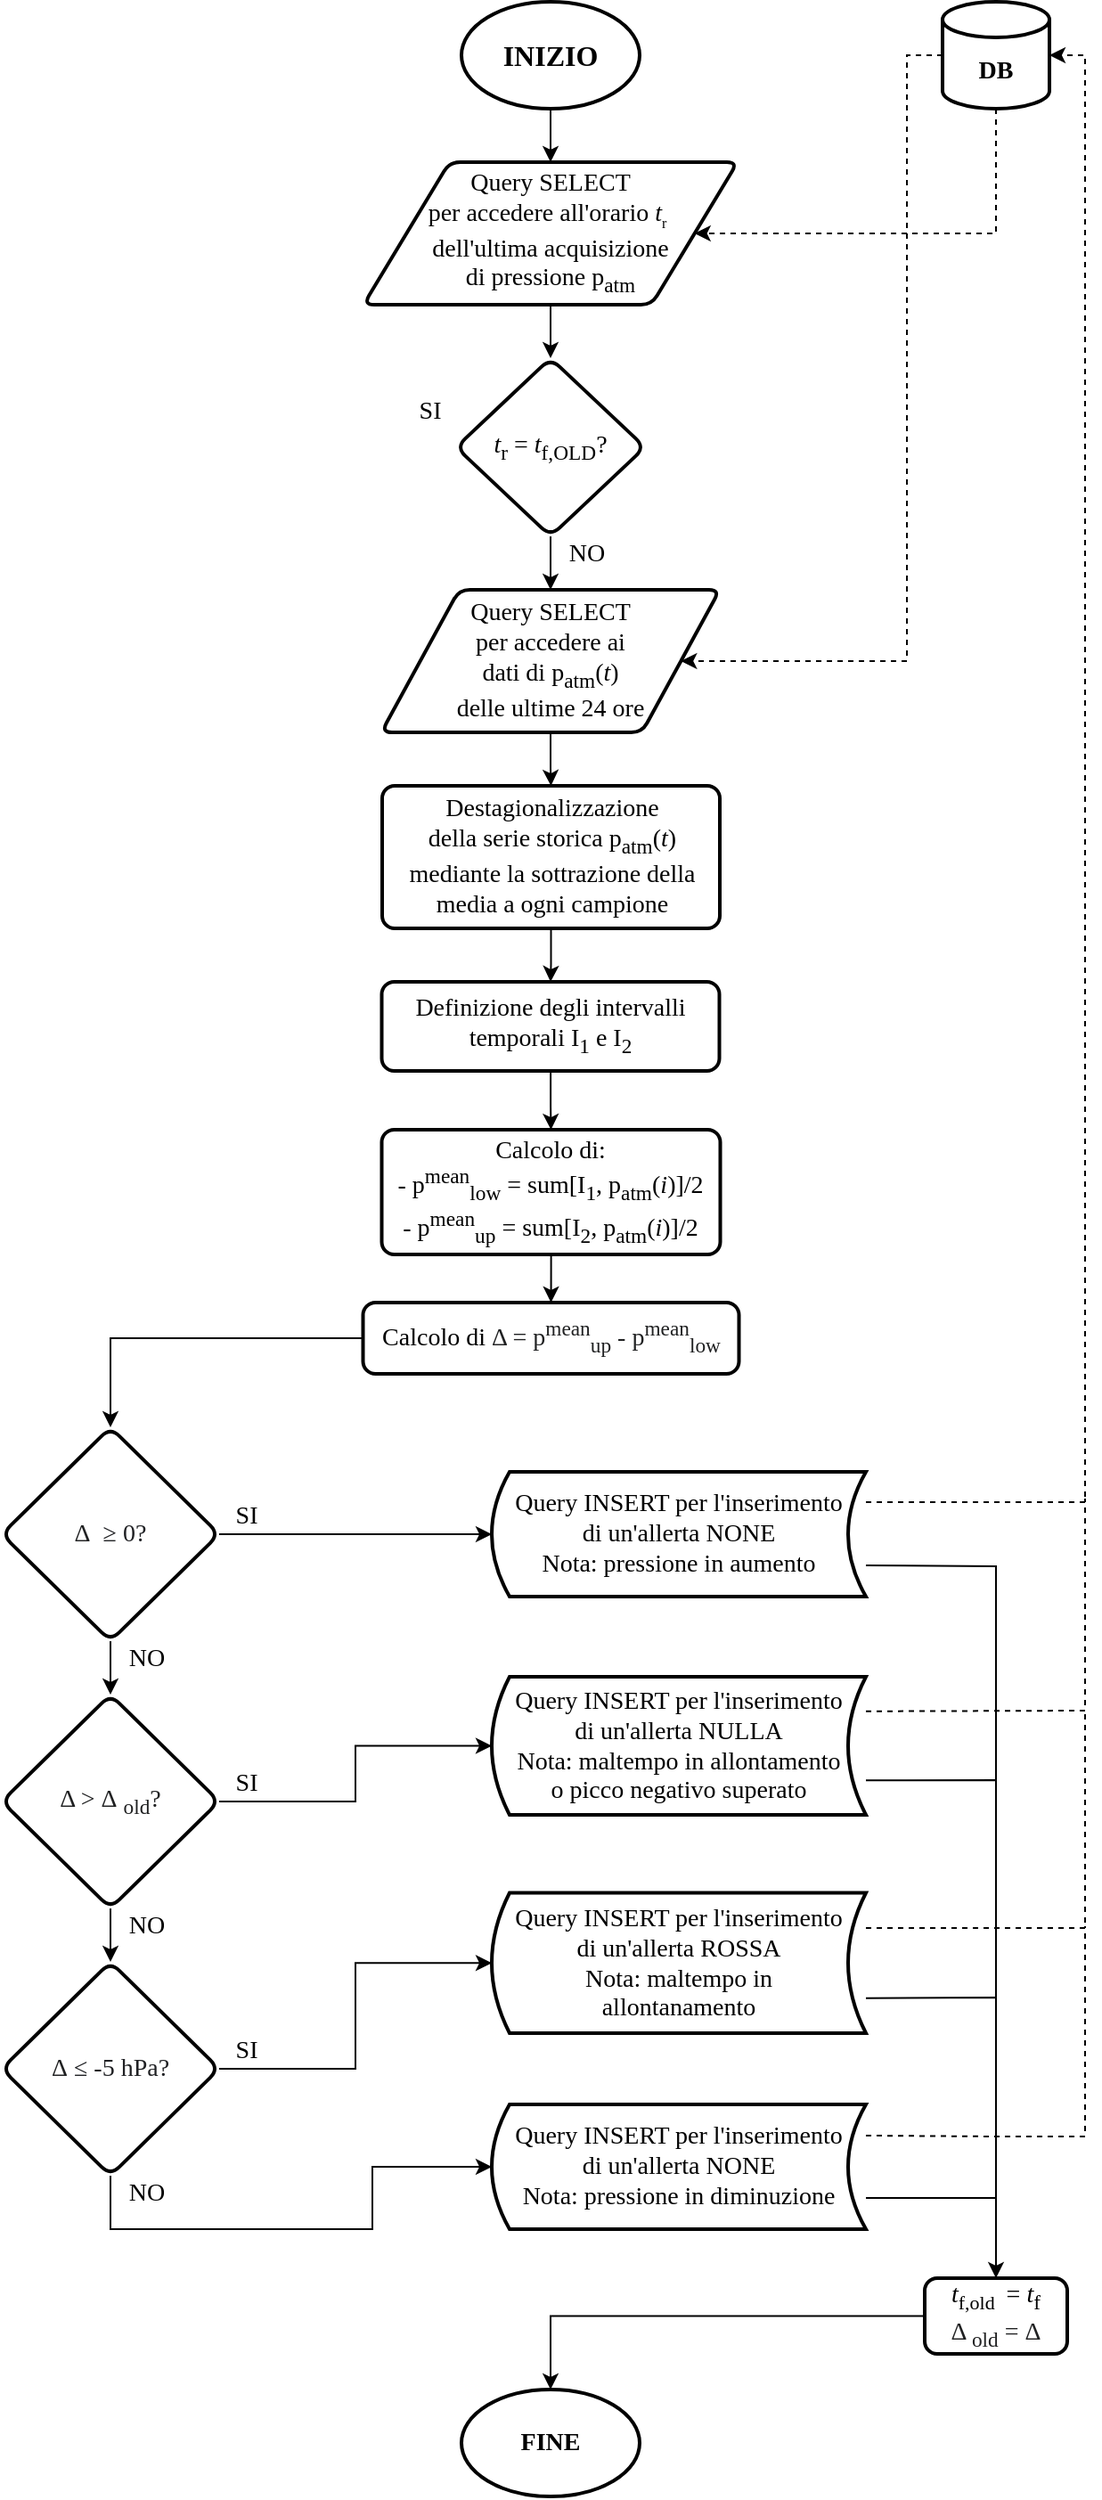 <mxfile version="16.5.1" type="device"><diagram id="pT5pOiQ9adO0YICl3Jg0" name="Page-1"><mxGraphModel dx="1038" dy="689" grid="1" gridSize="10" guides="1" tooltips="1" connect="1" arrows="1" fold="1" page="1" pageScale="1" pageWidth="840" pageHeight="1445" math="1" shadow="0"><root><mxCell id="0"/><mxCell id="1" parent="0"/><mxCell id="qoZtQiTCbEtaxcydee1H-1" style="edgeStyle=orthogonalEdgeStyle;rounded=0;orthogonalLoop=1;jettySize=auto;html=1;entryX=0.5;entryY=0;entryDx=0;entryDy=0;fontSize=8;" edge="1" parent="1" source="b9Vd27mwzzX-PsxDTFBJ-1" target="b9Vd27mwzzX-PsxDTFBJ-8"><mxGeometry relative="1" as="geometry"/></mxCell><mxCell id="b9Vd27mwzzX-PsxDTFBJ-1" value="&lt;font face=&quot;Times New Roman&quot; size=&quot;3&quot;&gt;&lt;b&gt;INIZIO&lt;/b&gt;&lt;/font&gt;" style="strokeWidth=2;html=1;shape=mxgraph.flowchart.start_1;whiteSpace=wrap;" parent="1" vertex="1"><mxGeometry x="370" y="20" width="100" height="60" as="geometry"/></mxCell><mxCell id="qoZtQiTCbEtaxcydee1H-3" style="edgeStyle=orthogonalEdgeStyle;rounded=0;orthogonalLoop=1;jettySize=auto;html=1;entryX=1;entryY=0.5;entryDx=0;entryDy=0;fontFamily=Times New Roman;fontSize=14;dashed=1;" edge="1" parent="1" source="b9Vd27mwzzX-PsxDTFBJ-2" target="b9Vd27mwzzX-PsxDTFBJ-8"><mxGeometry relative="1" as="geometry"><Array as="points"><mxPoint x="670" y="150"/></Array></mxGeometry></mxCell><mxCell id="qoZtQiTCbEtaxcydee1H-4" style="edgeStyle=orthogonalEdgeStyle;rounded=0;orthogonalLoop=1;jettySize=auto;html=1;entryX=1;entryY=0.5;entryDx=0;entryDy=0;fontFamily=Times New Roman;fontSize=14;dashed=1;" edge="1" parent="1" source="b9Vd27mwzzX-PsxDTFBJ-2" target="b9Vd27mwzzX-PsxDTFBJ-20"><mxGeometry relative="1" as="geometry"><Array as="points"><mxPoint x="620" y="50"/><mxPoint x="620" y="390"/></Array></mxGeometry></mxCell><mxCell id="b9Vd27mwzzX-PsxDTFBJ-2" value="&lt;br&gt;&lt;b&gt;DB&lt;/b&gt;" style="strokeWidth=2;html=1;shape=mxgraph.flowchart.database;whiteSpace=wrap;fontFamily=Times New Roman;fontSize=14;" parent="1" vertex="1"><mxGeometry x="640" y="20" width="60" height="60" as="geometry"/></mxCell><mxCell id="b9Vd27mwzzX-PsxDTFBJ-12" style="edgeStyle=orthogonalEdgeStyle;rounded=0;orthogonalLoop=1;jettySize=auto;html=1;entryX=0.5;entryY=0;entryDx=0;entryDy=0;fontFamily=Times New Roman;fontSize=14;" parent="1" source="b9Vd27mwzzX-PsxDTFBJ-8" target="b9Vd27mwzzX-PsxDTFBJ-11" edge="1"><mxGeometry relative="1" as="geometry"/></mxCell><mxCell id="b9Vd27mwzzX-PsxDTFBJ-8" value="Query SELECT &lt;br&gt;per accedere all'orario&amp;nbsp;&lt;i&gt;t&lt;/i&gt;&lt;sub&gt;&lt;font style=&quot;font-size: 8px&quot;&gt;r&lt;/font&gt;&lt;/sub&gt;&amp;nbsp;&lt;br&gt;dell'ultima acquisizione &lt;br&gt;di pressione p&lt;sub&gt;atm&lt;/sub&gt;" style="shape=parallelogram;html=1;strokeWidth=2;perimeter=parallelogramPerimeter;whiteSpace=wrap;rounded=1;arcSize=12;size=0.23;fontFamily=Times New Roman;fontSize=14;" parent="1" vertex="1"><mxGeometry x="315" y="110" width="210" height="80" as="geometry"/></mxCell><mxCell id="b9Vd27mwzzX-PsxDTFBJ-21" style="edgeStyle=orthogonalEdgeStyle;rounded=0;orthogonalLoop=1;jettySize=auto;html=1;exitX=0.5;exitY=1;exitDx=0;exitDy=0;entryX=0.5;entryY=0;entryDx=0;entryDy=0;fontFamily=Times New Roman;fontSize=14;" parent="1" source="b9Vd27mwzzX-PsxDTFBJ-11" target="b9Vd27mwzzX-PsxDTFBJ-20" edge="1"><mxGeometry relative="1" as="geometry"/></mxCell><mxCell id="b9Vd27mwzzX-PsxDTFBJ-11" value="&lt;font face=&quot;Times New Roman&quot;&gt;&lt;span style=&quot;font-size: 14px&quot;&gt;&lt;i&gt;t&lt;/i&gt;&lt;sub&gt;r&lt;/sub&gt;&amp;nbsp;= &lt;i&gt;t&lt;/i&gt;&lt;sub&gt;f,OLD&lt;/sub&gt;?&lt;/span&gt;&lt;/font&gt;" style="rhombus;whiteSpace=wrap;html=1;rounded=1;arcSize=14;strokeWidth=2;" parent="1" vertex="1"><mxGeometry x="367" y="220" width="106" height="100" as="geometry"/></mxCell><mxCell id="b9Vd27mwzzX-PsxDTFBJ-19" value="SI" style="text;html=1;align=center;verticalAlign=middle;resizable=0;points=[];autosize=1;strokeColor=none;fillColor=none;fontSize=14;fontFamily=Times New Roman;" parent="1" vertex="1"><mxGeometry x="337" y="240" width="30" height="20" as="geometry"/></mxCell><mxCell id="b9Vd27mwzzX-PsxDTFBJ-25" style="edgeStyle=orthogonalEdgeStyle;rounded=0;orthogonalLoop=1;jettySize=auto;html=1;entryX=0.5;entryY=0;entryDx=0;entryDy=0;fontFamily=Times New Roman;fontSize=14;" parent="1" source="b9Vd27mwzzX-PsxDTFBJ-20" target="b9Vd27mwzzX-PsxDTFBJ-24" edge="1"><mxGeometry relative="1" as="geometry"/></mxCell><mxCell id="b9Vd27mwzzX-PsxDTFBJ-20" value="Query SELECT&lt;br&gt;per accedere ai&lt;br&gt;dati di p&lt;sub&gt;atm&lt;/sub&gt;(&lt;i&gt;t&lt;/i&gt;)&lt;br&gt;delle ultime 24 ore" style="shape=parallelogram;html=1;strokeWidth=2;perimeter=parallelogramPerimeter;whiteSpace=wrap;rounded=1;arcSize=12;size=0.23;fontFamily=Times New Roman;fontSize=14;" parent="1" vertex="1"><mxGeometry x="325" y="350" width="190" height="80" as="geometry"/></mxCell><mxCell id="b9Vd27mwzzX-PsxDTFBJ-23" value="NO" style="text;html=1;align=center;verticalAlign=middle;resizable=0;points=[];autosize=1;strokeColor=none;fillColor=none;fontSize=14;fontFamily=Times New Roman;" parent="1" vertex="1"><mxGeometry x="420" y="320" width="40" height="20" as="geometry"/></mxCell><mxCell id="b9Vd27mwzzX-PsxDTFBJ-29" style="edgeStyle=orthogonalEdgeStyle;rounded=0;orthogonalLoop=1;jettySize=auto;html=1;entryX=0.5;entryY=0;entryDx=0;entryDy=0;fontFamily=Times New Roman;fontSize=14;" parent="1" source="b9Vd27mwzzX-PsxDTFBJ-24" target="b9Vd27mwzzX-PsxDTFBJ-28" edge="1"><mxGeometry relative="1" as="geometry"/></mxCell><mxCell id="b9Vd27mwzzX-PsxDTFBJ-24" value="Destagionalizzazione&lt;br&gt;della serie storica p&lt;sub&gt;atm&lt;/sub&gt;(&lt;i&gt;t&lt;/i&gt;)&lt;br&gt;mediante la sottrazione della media a ogni campione" style="rounded=1;whiteSpace=wrap;html=1;absoluteArcSize=1;arcSize=14;strokeWidth=2;fontFamily=Times New Roman;fontSize=14;" parent="1" vertex="1"><mxGeometry x="325.5" y="460" width="189.5" height="80" as="geometry"/></mxCell><mxCell id="b9Vd27mwzzX-PsxDTFBJ-31" style="edgeStyle=orthogonalEdgeStyle;rounded=0;orthogonalLoop=1;jettySize=auto;html=1;entryX=0.5;entryY=0;entryDx=0;entryDy=0;fontFamily=Times New Roman;fontSize=11;" parent="1" source="b9Vd27mwzzX-PsxDTFBJ-28" target="b9Vd27mwzzX-PsxDTFBJ-30" edge="1"><mxGeometry relative="1" as="geometry"/></mxCell><mxCell id="b9Vd27mwzzX-PsxDTFBJ-28" value="Definizione degli intervalli temporali I&lt;sub&gt;1&lt;/sub&gt;&amp;nbsp;e I&lt;sub&gt;2&lt;/sub&gt;" style="rounded=1;whiteSpace=wrap;html=1;absoluteArcSize=1;arcSize=14;strokeWidth=2;fontFamily=Times New Roman;fontSize=14;" parent="1" vertex="1"><mxGeometry x="325.25" y="570" width="189.5" height="50" as="geometry"/></mxCell><mxCell id="b9Vd27mwzzX-PsxDTFBJ-34" style="edgeStyle=orthogonalEdgeStyle;rounded=0;orthogonalLoop=1;jettySize=auto;html=1;entryX=0.5;entryY=0;entryDx=0;entryDy=0;fontFamily=Times New Roman;fontSize=14;" parent="1" source="b9Vd27mwzzX-PsxDTFBJ-30" target="b9Vd27mwzzX-PsxDTFBJ-33" edge="1"><mxGeometry relative="1" as="geometry"/></mxCell><mxCell id="b9Vd27mwzzX-PsxDTFBJ-30" value="Calcolo di:&lt;br&gt;- p&lt;sup&gt;mean&lt;/sup&gt;&lt;sub&gt;low&lt;/sub&gt;&amp;nbsp;= sum[I&lt;sub&gt;1&lt;/sub&gt;, p&lt;sub&gt;atm&lt;/sub&gt;(&lt;i&gt;i&lt;/i&gt;)]/2&lt;br&gt;- p&lt;sup&gt;mean&lt;/sup&gt;&lt;sub&gt;up&lt;/sub&gt;&amp;nbsp;= sum[I&lt;sub&gt;2&lt;/sub&gt;, p&lt;sub&gt;atm&lt;/sub&gt;(&lt;i&gt;i&lt;/i&gt;)]/2" style="rounded=1;whiteSpace=wrap;html=1;absoluteArcSize=1;arcSize=14;strokeWidth=2;fontFamily=Times New Roman;fontSize=14;" parent="1" vertex="1"><mxGeometry x="325.25" y="653" width="190" height="70" as="geometry"/></mxCell><mxCell id="b9Vd27mwzzX-PsxDTFBJ-79" style="edgeStyle=orthogonalEdgeStyle;rounded=0;orthogonalLoop=1;jettySize=auto;html=1;entryX=0.5;entryY=0;entryDx=0;entryDy=0;fontFamily=Times New Roman;fontSize=14;" parent="1" source="b9Vd27mwzzX-PsxDTFBJ-33" target="b9Vd27mwzzX-PsxDTFBJ-73" edge="1"><mxGeometry relative="1" as="geometry"/></mxCell><mxCell id="b9Vd27mwzzX-PsxDTFBJ-33" value="&lt;font&gt;&lt;span style=&quot;font-size: 14px&quot;&gt;Calcolo di&amp;nbsp;&lt;/span&gt;&lt;span style=&quot;color: rgb(32 , 33 , 34) ; text-align: left ; background-color: rgb(255 , 255 , 255)&quot;&gt;&lt;span style=&quot;font-size: 14px&quot;&gt;Δ = p&lt;sup&gt;mean&lt;/sup&gt;&lt;sub&gt;up&lt;/sub&gt;&amp;nbsp;- p&lt;sup&gt;mean&lt;/sup&gt;&lt;sub&gt;low&lt;/sub&gt;&lt;/span&gt;&lt;/span&gt;&lt;br&gt;&lt;/font&gt;" style="rounded=1;whiteSpace=wrap;html=1;absoluteArcSize=1;arcSize=14;strokeWidth=2;fontFamily=Times New Roman;fontSize=11;" parent="1" vertex="1"><mxGeometry x="314.75" y="750" width="211" height="40" as="geometry"/></mxCell><mxCell id="b9Vd27mwzzX-PsxDTFBJ-58" style="edgeStyle=orthogonalEdgeStyle;rounded=0;orthogonalLoop=1;jettySize=auto;html=1;entryX=0.5;entryY=0;entryDx=0;entryDy=0;fontFamily=Times New Roman;fontSize=14;" parent="1" source="b9Vd27mwzzX-PsxDTFBJ-45" target="b9Vd27mwzzX-PsxDTFBJ-57" edge="1"><mxGeometry relative="1" as="geometry"/></mxCell><mxCell id="qoZtQiTCbEtaxcydee1H-9" style="edgeStyle=orthogonalEdgeStyle;rounded=0;orthogonalLoop=1;jettySize=auto;html=1;entryX=0;entryY=0.5;entryDx=0;entryDy=0;fontFamily=Times New Roman;fontSize=14;" edge="1" parent="1" source="b9Vd27mwzzX-PsxDTFBJ-45" target="qoZtQiTCbEtaxcydee1H-8"><mxGeometry relative="1" as="geometry"/></mxCell><mxCell id="b9Vd27mwzzX-PsxDTFBJ-45" value="&lt;span style=&quot;color: rgb(32 , 33 , 34) ; font-size: 14px ; text-align: left ; background-color: rgb(255 , 255 , 255)&quot;&gt;Δ &amp;gt;&lt;/span&gt;&lt;span style=&quot;color: rgb(32 , 33 , 36) ; font-size: 14px ; text-align: left ; background-color: rgb(255 , 255 , 255)&quot;&gt;&amp;nbsp;&lt;/span&gt;&lt;span style=&quot;color: rgb(32 , 33 , 34) ; font-size: 14px ; text-align: left ; background-color: rgb(255 , 255 , 255)&quot;&gt;Δ&amp;nbsp;&lt;sub&gt;old&lt;/sub&gt;?&lt;/span&gt;" style="rhombus;whiteSpace=wrap;html=1;fontSize=11;fontFamily=Times New Roman;rounded=1;arcSize=14;strokeWidth=2;align=center;" parent="1" vertex="1"><mxGeometry x="112" y="970" width="122" height="120" as="geometry"/></mxCell><mxCell id="b9Vd27mwzzX-PsxDTFBJ-51" value="SI" style="text;html=1;align=center;verticalAlign=middle;resizable=0;points=[];autosize=1;strokeColor=none;fillColor=none;fontSize=14;fontFamily=Times New Roman;" parent="1" vertex="1"><mxGeometry x="234" y="1010" width="30" height="20" as="geometry"/></mxCell><mxCell id="qoZtQiTCbEtaxcydee1H-12" style="edgeStyle=orthogonalEdgeStyle;rounded=0;orthogonalLoop=1;jettySize=auto;html=1;entryX=0;entryY=0.5;entryDx=0;entryDy=0;fontFamily=Times New Roman;fontSize=14;" edge="1" parent="1" source="b9Vd27mwzzX-PsxDTFBJ-57" target="qoZtQiTCbEtaxcydee1H-11"><mxGeometry relative="1" as="geometry"/></mxCell><mxCell id="qoZtQiTCbEtaxcydee1H-18" style="edgeStyle=orthogonalEdgeStyle;rounded=0;orthogonalLoop=1;jettySize=auto;html=1;entryX=0;entryY=0.5;entryDx=0;entryDy=0;fontFamily=Times New Roman;fontSize=14;" edge="1" parent="1" source="b9Vd27mwzzX-PsxDTFBJ-57" target="qoZtQiTCbEtaxcydee1H-16"><mxGeometry relative="1" as="geometry"><Array as="points"><mxPoint x="173" y="1270"/><mxPoint x="320" y="1270"/><mxPoint x="320" y="1235"/></Array></mxGeometry></mxCell><mxCell id="b9Vd27mwzzX-PsxDTFBJ-57" value="&lt;span style=&quot;font-size: 14px ; color: rgb(32 , 33 , 34) ; text-align: left ; background-color: rgb(255 , 255 , 255)&quot;&gt;Δ&amp;nbsp;&lt;/span&gt;&lt;span style=&quot;font-size: 14px ; color: rgb(32 , 33 , 36) ; text-align: left ; background-color: rgb(255 , 255 , 255)&quot;&gt;≤ -5 hPa?&lt;/span&gt;" style="rhombus;whiteSpace=wrap;html=1;fontSize=11;fontFamily=Times New Roman;rounded=1;arcSize=14;strokeWidth=2;align=center;" parent="1" vertex="1"><mxGeometry x="112" y="1120" width="122" height="120" as="geometry"/></mxCell><mxCell id="b9Vd27mwzzX-PsxDTFBJ-61" value="NO" style="text;html=1;align=center;verticalAlign=middle;resizable=0;points=[];autosize=1;strokeColor=none;fillColor=none;fontSize=14;fontFamily=Times New Roman;" parent="1" vertex="1"><mxGeometry x="173" y="1090" width="40" height="20" as="geometry"/></mxCell><mxCell id="b9Vd27mwzzX-PsxDTFBJ-62" value="SI" style="text;html=1;align=center;verticalAlign=middle;resizable=0;points=[];autosize=1;strokeColor=none;fillColor=none;fontSize=14;fontFamily=Times New Roman;" parent="1" vertex="1"><mxGeometry x="234" y="1160" width="30" height="20" as="geometry"/></mxCell><mxCell id="b9Vd27mwzzX-PsxDTFBJ-72" value="NO" style="text;html=1;align=center;verticalAlign=middle;resizable=0;points=[];autosize=1;strokeColor=none;fillColor=none;fontSize=14;fontFamily=Times New Roman;" parent="1" vertex="1"><mxGeometry x="173" y="1240" width="40" height="20" as="geometry"/></mxCell><mxCell id="b9Vd27mwzzX-PsxDTFBJ-76" style="edgeStyle=orthogonalEdgeStyle;rounded=0;orthogonalLoop=1;jettySize=auto;html=1;entryX=0.5;entryY=0;entryDx=0;entryDy=0;fontFamily=Times New Roman;fontSize=14;" parent="1" source="b9Vd27mwzzX-PsxDTFBJ-73" target="b9Vd27mwzzX-PsxDTFBJ-45" edge="1"><mxGeometry relative="1" as="geometry"/></mxCell><mxCell id="qoZtQiTCbEtaxcydee1H-6" style="edgeStyle=orthogonalEdgeStyle;rounded=0;orthogonalLoop=1;jettySize=auto;html=1;entryX=0;entryY=0.5;entryDx=0;entryDy=0;fontFamily=Times New Roman;fontSize=14;" edge="1" parent="1" source="b9Vd27mwzzX-PsxDTFBJ-73"><mxGeometry relative="1" as="geometry"><mxPoint x="387" y="880" as="targetPoint"/></mxGeometry></mxCell><mxCell id="b9Vd27mwzzX-PsxDTFBJ-73" value="&lt;font style=&quot;font-size: 14px&quot;&gt;&lt;span style=&quot;color: rgb(32 , 33 , 34) ; text-align: left ; background-color: rgb(255 , 255 , 255)&quot;&gt;Δ&amp;nbsp;&amp;nbsp;&lt;/span&gt;&lt;span style=&quot;color: rgb(32 , 33 , 36) ; text-align: left ; background-color: rgb(255 , 255 , 255)&quot;&gt;≥ 0?&lt;/span&gt;&lt;/font&gt;" style="rhombus;whiteSpace=wrap;html=1;fontSize=11;fontFamily=Times New Roman;rounded=1;arcSize=14;strokeWidth=2;align=center;" parent="1" vertex="1"><mxGeometry x="112" y="820" width="122" height="120" as="geometry"/></mxCell><mxCell id="b9Vd27mwzzX-PsxDTFBJ-80" value="SI" style="text;html=1;align=center;verticalAlign=middle;resizable=0;points=[];autosize=1;strokeColor=none;fillColor=none;fontSize=14;fontFamily=Times New Roman;" parent="1" vertex="1"><mxGeometry x="234" y="860" width="30" height="20" as="geometry"/></mxCell><mxCell id="b9Vd27mwzzX-PsxDTFBJ-81" value="NO" style="text;html=1;align=center;verticalAlign=middle;resizable=0;points=[];autosize=1;strokeColor=none;fillColor=none;fontSize=14;fontFamily=Times New Roman;" parent="1" vertex="1"><mxGeometry x="173" y="940" width="40" height="20" as="geometry"/></mxCell><mxCell id="qoZtQiTCbEtaxcydee1H-23" style="edgeStyle=orthogonalEdgeStyle;rounded=0;orthogonalLoop=1;jettySize=auto;html=1;entryX=0.5;entryY=0;entryDx=0;entryDy=0;entryPerimeter=0;fontFamily=Times New Roman;fontSize=14;" edge="1" parent="1" source="b9Vd27mwzzX-PsxDTFBJ-83" target="qoZtQiTCbEtaxcydee1H-21"><mxGeometry relative="1" as="geometry"/></mxCell><mxCell id="b9Vd27mwzzX-PsxDTFBJ-83" value="&lt;i&gt;t&lt;/i&gt;&lt;font style=&quot;vertical-align: sub ; font-size: 11px&quot;&gt;f,old&lt;/font&gt;&lt;font style=&quot;vertical-align: sub&quot;&gt;&amp;nbsp;&lt;/font&gt;&lt;font&gt;&lt;sub&gt;&amp;nbsp;&lt;/sub&gt;=&amp;nbsp;&lt;i&gt;t&lt;/i&gt;&lt;sub&gt;f&lt;br&gt;&lt;/sub&gt;&amp;nbsp;&lt;/font&gt;&lt;span style=&quot;color: rgb(32 , 33 , 34) ; text-align: left ; background-color: rgb(255 , 255 , 255)&quot;&gt;Δ &lt;sub&gt;old&lt;/sub&gt;&amp;nbsp;=&amp;nbsp;&lt;/span&gt;&lt;span style=&quot;color: rgb(32 , 33 , 34) ; text-align: left ; background-color: rgb(255 , 255 , 255)&quot;&gt;Δ&amp;nbsp;&lt;/span&gt;" style="rounded=1;whiteSpace=wrap;html=1;absoluteArcSize=1;arcSize=14;strokeWidth=2;fontFamily=Times New Roman;fontSize=14;" parent="1" vertex="1"><mxGeometry x="630" y="1297.5" width="80" height="42.5" as="geometry"/></mxCell><mxCell id="qoZtQiTCbEtaxcydee1H-7" style="edgeStyle=orthogonalEdgeStyle;rounded=0;orthogonalLoop=1;jettySize=auto;html=1;fontFamily=Times New Roman;fontSize=14;entryX=1;entryY=0.5;entryDx=0;entryDy=0;entryPerimeter=0;dashed=1;" edge="1" parent="1" target="b9Vd27mwzzX-PsxDTFBJ-2"><mxGeometry relative="1" as="geometry"><mxPoint x="710" y="50" as="targetPoint"/><mxPoint x="597" y="862" as="sourcePoint"/><Array as="points"><mxPoint x="720" y="862"/><mxPoint x="720" y="50"/></Array></mxGeometry></mxCell><mxCell id="qoZtQiTCbEtaxcydee1H-8" value="Query INSERT per l'inserimento &lt;br&gt;di un'allerta NULLA&lt;br&gt;Nota: maltempo in allontamento &lt;br&gt;o picco negativo superato" style="shape=dataStorage;whiteSpace=wrap;html=1;fixedSize=1;fontFamily=Times New Roman;fontSize=14;size=10;strokeWidth=2;" vertex="1" parent="1"><mxGeometry x="387" y="960" width="210" height="77.5" as="geometry"/></mxCell><mxCell id="qoZtQiTCbEtaxcydee1H-11" value="Query INSERT per l'inserimento &lt;br&gt;di un'allerta ROSSA&lt;br&gt;Nota: maltempo in &lt;br&gt;allontanamento" style="shape=dataStorage;whiteSpace=wrap;html=1;fixedSize=1;fontFamily=Times New Roman;fontSize=14;size=10;strokeWidth=2;" vertex="1" parent="1"><mxGeometry x="387" y="1081.25" width="210" height="78.75" as="geometry"/></mxCell><mxCell id="qoZtQiTCbEtaxcydee1H-14" value="" style="endArrow=none;dashed=1;html=1;rounded=0;fontFamily=Times New Roman;fontSize=14;exitX=1;exitY=0.25;exitDx=0;exitDy=0;" edge="1" parent="1" source="qoZtQiTCbEtaxcydee1H-8"><mxGeometry width="50" height="50" relative="1" as="geometry"><mxPoint x="660" y="970" as="sourcePoint"/><mxPoint x="720" y="860" as="targetPoint"/><Array as="points"><mxPoint x="720" y="979"/></Array></mxGeometry></mxCell><mxCell id="qoZtQiTCbEtaxcydee1H-15" value="" style="endArrow=none;dashed=1;html=1;rounded=0;fontFamily=Times New Roman;fontSize=14;exitX=1;exitY=0.25;exitDx=0;exitDy=0;" edge="1" parent="1" source="qoZtQiTCbEtaxcydee1H-11"><mxGeometry width="50" height="50" relative="1" as="geometry"><mxPoint x="660" y="1120" as="sourcePoint"/><mxPoint x="720" y="980" as="targetPoint"/><Array as="points"><mxPoint x="720" y="1101"/></Array></mxGeometry></mxCell><mxCell id="qoZtQiTCbEtaxcydee1H-39" style="edgeStyle=orthogonalEdgeStyle;rounded=0;orthogonalLoop=1;jettySize=auto;html=1;exitX=1;exitY=0.75;exitDx=0;exitDy=0;entryX=0.5;entryY=0;entryDx=0;entryDy=0;fontFamily=Times New Roman;fontSize=14;" edge="1" parent="1" source="qoZtQiTCbEtaxcydee1H-16" target="b9Vd27mwzzX-PsxDTFBJ-83"><mxGeometry relative="1" as="geometry"/></mxCell><mxCell id="qoZtQiTCbEtaxcydee1H-16" value="Query INSERT per l'inserimento &lt;br&gt;di un'allerta NONE&lt;br&gt;Nota: pressione in diminuzione" style="shape=dataStorage;whiteSpace=wrap;html=1;fixedSize=1;fontFamily=Times New Roman;fontSize=14;size=10;strokeWidth=2;" vertex="1" parent="1"><mxGeometry x="387" y="1200" width="210" height="70" as="geometry"/></mxCell><mxCell id="qoZtQiTCbEtaxcydee1H-19" value="" style="endArrow=none;dashed=1;html=1;rounded=0;fontFamily=Times New Roman;fontSize=14;exitX=1;exitY=0.25;exitDx=0;exitDy=0;" edge="1" parent="1" source="qoZtQiTCbEtaxcydee1H-16"><mxGeometry width="50" height="50" relative="1" as="geometry"><mxPoint x="690" y="1250" as="sourcePoint"/><mxPoint x="720" y="1100" as="targetPoint"/><Array as="points"><mxPoint x="670" y="1218"/><mxPoint x="720" y="1218"/></Array></mxGeometry></mxCell><mxCell id="qoZtQiTCbEtaxcydee1H-20" value="Query INSERT per l'inserimento &lt;br&gt;di un'allerta NONE&lt;br&gt;Nota: pressione in aumento" style="shape=dataStorage;whiteSpace=wrap;html=1;fixedSize=1;fontFamily=Times New Roman;fontSize=14;size=10;strokeWidth=2;" vertex="1" parent="1"><mxGeometry x="387" y="845" width="210" height="70" as="geometry"/></mxCell><mxCell id="qoZtQiTCbEtaxcydee1H-21" value="&lt;b&gt;FINE&lt;/b&gt;" style="strokeWidth=2;html=1;shape=mxgraph.flowchart.start_1;whiteSpace=wrap;fontFamily=Times New Roman;fontSize=14;" vertex="1" parent="1"><mxGeometry x="370" y="1360" width="100" height="60" as="geometry"/></mxCell><mxCell id="qoZtQiTCbEtaxcydee1H-34" value="" style="endArrow=none;html=1;rounded=0;fontFamily=Times New Roman;fontSize=14;exitX=1;exitY=0.75;exitDx=0;exitDy=0;" edge="1" parent="1" source="qoZtQiTCbEtaxcydee1H-11"><mxGeometry width="50" height="50" relative="1" as="geometry"><mxPoint x="660" y="1210" as="sourcePoint"/><mxPoint x="670" y="1260" as="targetPoint"/><Array as="points"><mxPoint x="670" y="1140"/></Array></mxGeometry></mxCell><mxCell id="qoZtQiTCbEtaxcydee1H-37" value="" style="endArrow=none;html=1;rounded=0;fontFamily=Times New Roman;fontSize=14;exitX=1;exitY=0.75;exitDx=0;exitDy=0;" edge="1" parent="1" source="qoZtQiTCbEtaxcydee1H-8"><mxGeometry width="50" height="50" relative="1" as="geometry"><mxPoint x="640" y="1080" as="sourcePoint"/><mxPoint x="670" y="1140" as="targetPoint"/><Array as="points"><mxPoint x="670" y="1018"/></Array></mxGeometry></mxCell><mxCell id="qoZtQiTCbEtaxcydee1H-38" value="" style="endArrow=none;html=1;rounded=0;fontFamily=Times New Roman;fontSize=14;exitX=1;exitY=0.75;exitDx=0;exitDy=0;" edge="1" parent="1" source="qoZtQiTCbEtaxcydee1H-20"><mxGeometry width="50" height="50" relative="1" as="geometry"><mxPoint x="580" y="960" as="sourcePoint"/><mxPoint x="670" y="1020" as="targetPoint"/><Array as="points"><mxPoint x="670" y="898"/></Array></mxGeometry></mxCell></root></mxGraphModel></diagram></mxfile>